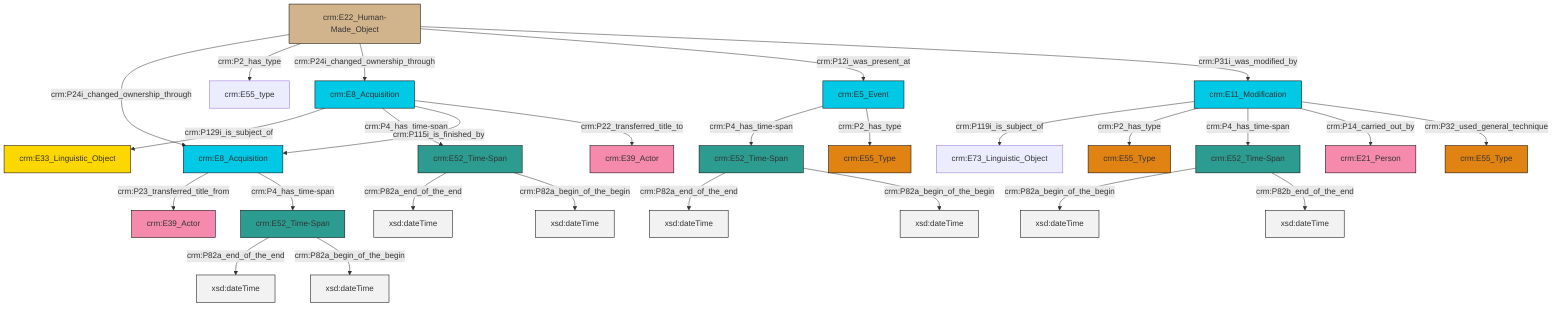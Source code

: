 graph TD
classDef Literal fill:#f2f2f2,stroke:#000000;
classDef CRM_Entity fill:#FFFFFF,stroke:#000000;
classDef Temporal_Entity fill:#00C9E6, stroke:#000000;
classDef Type fill:#E18312, stroke:#000000;
classDef Time-Span fill:#2C9C91, stroke:#000000;
classDef Appellation fill:#FFEB7F, stroke:#000000;
classDef Place fill:#008836, stroke:#000000;
classDef Persistent_Item fill:#B266B2, stroke:#000000;
classDef Conceptual_Object fill:#FFD700, stroke:#000000;
classDef Physical_Thing fill:#D2B48C, stroke:#000000;
classDef Actor fill:#f58aad, stroke:#000000;
classDef PC_Classes fill:#4ce600, stroke:#000000;
classDef Multi fill:#cccccc,stroke:#000000;

0["crm:E22_Human-Made_Object"]:::Physical_Thing -->|crm:P24i_changed_ownership_through| 1["crm:E8_Acquisition"]:::Temporal_Entity
2["crm:E8_Acquisition"]:::Temporal_Entity -->|crm:P129i_is_subject_of| 3["crm:E33_Linguistic_Object"]:::Conceptual_Object
4["crm:E52_Time-Span"]:::Time-Span -->|crm:P82a_end_of_the_end| 5[xsd:dateTime]:::Literal
4["crm:E52_Time-Span"]:::Time-Span -->|crm:P82a_begin_of_the_begin| 8[xsd:dateTime]:::Literal
9["crm:E11_Modification"]:::Temporal_Entity -->|crm:P119i_is_subject_of| 6["crm:E73_Linguistic_Object"]:::Default
9["crm:E11_Modification"]:::Temporal_Entity -->|crm:P2_has_type| 11["crm:E55_Type"]:::Type
15["crm:E5_Event"]:::Temporal_Entity -->|crm:P4_has_time-span| 4["crm:E52_Time-Span"]:::Time-Span
22["crm:E52_Time-Span"]:::Time-Span -->|crm:P82a_end_of_the_end| 23[xsd:dateTime]:::Literal
24["crm:E52_Time-Span"]:::Time-Span -->|crm:P82a_end_of_the_end| 25[xsd:dateTime]:::Literal
22["crm:E52_Time-Span"]:::Time-Span -->|crm:P82a_begin_of_the_begin| 27[xsd:dateTime]:::Literal
9["crm:E11_Modification"]:::Temporal_Entity -->|crm:P4_has_time-span| 12["crm:E52_Time-Span"]:::Time-Span
9["crm:E11_Modification"]:::Temporal_Entity -->|crm:P14_carried_out_by| 31["crm:E21_Person"]:::Actor
0["crm:E22_Human-Made_Object"]:::Physical_Thing -->|crm:P2_has_type| 34["crm:E55_type"]:::Default
1["crm:E8_Acquisition"]:::Temporal_Entity -->|crm:P23_transferred_title_from| 35["crm:E39_Actor"]:::Actor
0["crm:E22_Human-Made_Object"]:::Physical_Thing -->|crm:P24i_changed_ownership_through| 2["crm:E8_Acquisition"]:::Temporal_Entity
12["crm:E52_Time-Span"]:::Time-Span -->|crm:P82a_begin_of_the_begin| 36[xsd:dateTime]:::Literal
24["crm:E52_Time-Span"]:::Time-Span -->|crm:P82a_begin_of_the_begin| 37[xsd:dateTime]:::Literal
2["crm:E8_Acquisition"]:::Temporal_Entity -->|crm:P4_has_time-span| 24["crm:E52_Time-Span"]:::Time-Span
2["crm:E8_Acquisition"]:::Temporal_Entity -->|crm:P115i_is_finished_by| 1["crm:E8_Acquisition"]:::Temporal_Entity
2["crm:E8_Acquisition"]:::Temporal_Entity -->|crm:P22_transferred_title_to| 29["crm:E39_Actor"]:::Actor
0["crm:E22_Human-Made_Object"]:::Physical_Thing -->|crm:P12i_was_present_at| 15["crm:E5_Event"]:::Temporal_Entity
9["crm:E11_Modification"]:::Temporal_Entity -->|crm:P32_used_general_technique| 38["crm:E55_Type"]:::Type
12["crm:E52_Time-Span"]:::Time-Span -->|crm:P82b_end_of_the_end| 42[xsd:dateTime]:::Literal
1["crm:E8_Acquisition"]:::Temporal_Entity -->|crm:P4_has_time-span| 22["crm:E52_Time-Span"]:::Time-Span
15["crm:E5_Event"]:::Temporal_Entity -->|crm:P2_has_type| 20["crm:E55_Type"]:::Type
0["crm:E22_Human-Made_Object"]:::Physical_Thing -->|crm:P31i_was_modified_by| 9["crm:E11_Modification"]:::Temporal_Entity